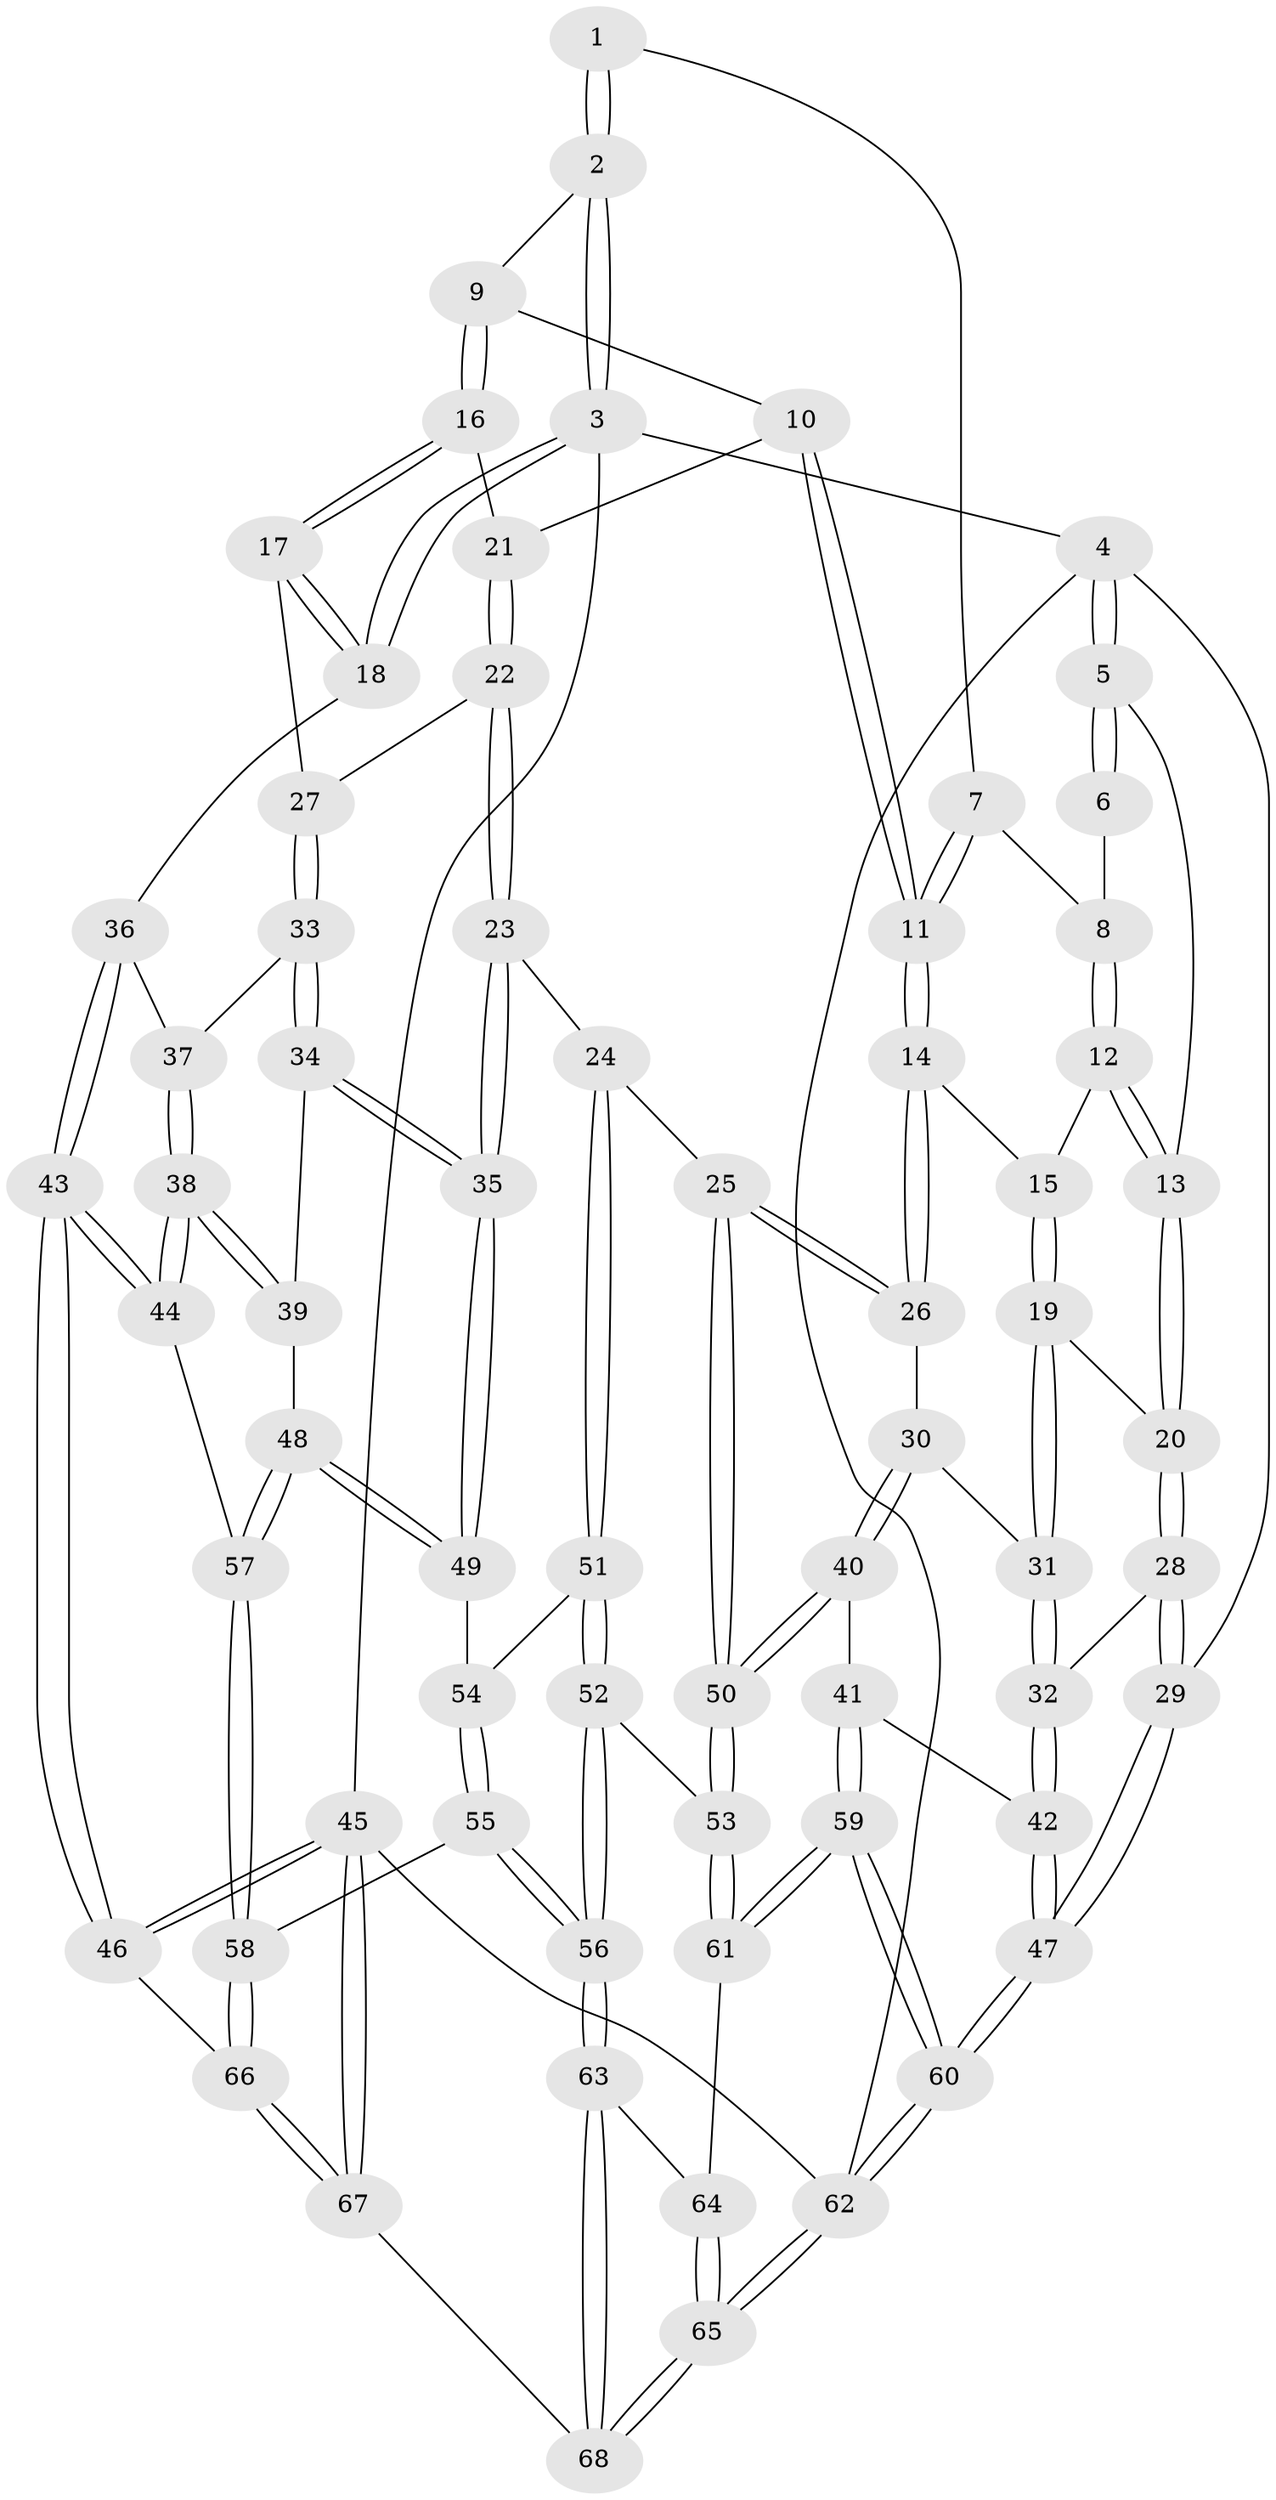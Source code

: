 // coarse degree distribution, {3: 0.075, 6: 0.05, 7: 0.025, 4: 0.55, 5: 0.3}
// Generated by graph-tools (version 1.1) at 2025/42/03/06/25 10:42:33]
// undirected, 68 vertices, 167 edges
graph export_dot {
graph [start="1"]
  node [color=gray90,style=filled];
  1 [pos="+0.5784480975425438+0"];
  2 [pos="+0.7148329576721811+0"];
  3 [pos="+1+0"];
  4 [pos="+0+0"];
  5 [pos="+0+0"];
  6 [pos="+0.2104407555025953+0"];
  7 [pos="+0.4309899706020003+0.06837519469733182"];
  8 [pos="+0.28411283300189355+0.092676531839349"];
  9 [pos="+0.7223671026052272+0"];
  10 [pos="+0.4589351140245142+0.24860939238851312"];
  11 [pos="+0.4367521912097759+0.25304413601980835"];
  12 [pos="+0.225697721648157+0.20842401196009278"];
  13 [pos="+0.19896033909902222+0.2190973380488672"];
  14 [pos="+0.43627919129106757+0.2534541133432358"];
  15 [pos="+0.38386195106379933+0.25065849596907436"];
  16 [pos="+0.7761180533488833+0.16417757375687256"];
  17 [pos="+0.7840014369743781+0.18061088223475485"];
  18 [pos="+1+0.25613584258740457"];
  19 [pos="+0.31541297347827857+0.38664793747369963"];
  20 [pos="+0.17773573735811504+0.24475184342497294"];
  21 [pos="+0.5127520270072748+0.2589185066560374"];
  22 [pos="+0.6513523533644683+0.37601387473968034"];
  23 [pos="+0.5354073024762919+0.47490940735305404"];
  24 [pos="+0.4817273253922677+0.4815400691186514"];
  25 [pos="+0.4747016549040312+0.47827325313022206"];
  26 [pos="+0.46153042675811157+0.4675124135626361"];
  27 [pos="+0.7592469420917284+0.33920565754810755"];
  28 [pos="+0.13807986917693796+0.27756848125635186"];
  29 [pos="+0+0.27328385934938615"];
  30 [pos="+0.3578929246851389+0.46573582077288556"];
  31 [pos="+0.3321897274510397+0.45265390677004086"];
  32 [pos="+0.17215324286993047+0.4556410941232054"];
  33 [pos="+0.7917970807026449+0.39115969828789415"];
  34 [pos="+0.7970627617621902+0.4515520542346584"];
  35 [pos="+0.6443289690146012+0.567411772243604"];
  36 [pos="+1+0.2682944515626147"];
  37 [pos="+0.9541189671781272+0.398323700097562"];
  38 [pos="+0.9839569151156635+0.6291996520935633"];
  39 [pos="+0.8176513766144589+0.4963022507813479"];
  40 [pos="+0.2491608706027617+0.656571105476294"];
  41 [pos="+0.2164863823463161+0.6473726916982612"];
  42 [pos="+0.13571493168493176+0.5328650269042777"];
  43 [pos="+1+0.6664585613248486"];
  44 [pos="+0.984952133257536+0.6304005952040176"];
  45 [pos="+1+1"];
  46 [pos="+1+0.7319626099426448"];
  47 [pos="+0+0.5688686983023308"];
  48 [pos="+0.7223831288756857+0.6766702589019188"];
  49 [pos="+0.6595259528562868+0.6207206227818219"];
  50 [pos="+0.30062330705021034+0.6938490499152243"];
  51 [pos="+0.49511348678161393+0.6519045399488633"];
  52 [pos="+0.3847617609119766+0.7284074636926817"];
  53 [pos="+0.3218676492304809+0.7215852122775165"];
  54 [pos="+0.5330330542352982+0.6731305698970035"];
  55 [pos="+0.5927367006444365+0.805773292902219"];
  56 [pos="+0.5098154908663904+0.8687288894717756"];
  57 [pos="+0.7642671370217169+0.782208746667013"];
  58 [pos="+0.7612066141913708+0.7920465235684315"];
  59 [pos="+0.045445023428996485+0.80989085274272"];
  60 [pos="+0+1"];
  61 [pos="+0.29417081190728894+0.80651989909773"];
  62 [pos="+0+1"];
  63 [pos="+0.4988577492882922+0.904492440112124"];
  64 [pos="+0.29279285770890673+0.849707682673574"];
  65 [pos="+0.14146759340456821+1"];
  66 [pos="+0.7910616543467038+0.8710406726931841"];
  67 [pos="+0.8616579884499251+1"];
  68 [pos="+0.48872142346843517+1"];
  1 -- 2;
  1 -- 2;
  1 -- 7;
  2 -- 3;
  2 -- 3;
  2 -- 9;
  3 -- 4;
  3 -- 18;
  3 -- 18;
  3 -- 45;
  4 -- 5;
  4 -- 5;
  4 -- 29;
  4 -- 62;
  5 -- 6;
  5 -- 6;
  5 -- 13;
  6 -- 8;
  7 -- 8;
  7 -- 11;
  7 -- 11;
  8 -- 12;
  8 -- 12;
  9 -- 10;
  9 -- 16;
  9 -- 16;
  10 -- 11;
  10 -- 11;
  10 -- 21;
  11 -- 14;
  11 -- 14;
  12 -- 13;
  12 -- 13;
  12 -- 15;
  13 -- 20;
  13 -- 20;
  14 -- 15;
  14 -- 26;
  14 -- 26;
  15 -- 19;
  15 -- 19;
  16 -- 17;
  16 -- 17;
  16 -- 21;
  17 -- 18;
  17 -- 18;
  17 -- 27;
  18 -- 36;
  19 -- 20;
  19 -- 31;
  19 -- 31;
  20 -- 28;
  20 -- 28;
  21 -- 22;
  21 -- 22;
  22 -- 23;
  22 -- 23;
  22 -- 27;
  23 -- 24;
  23 -- 35;
  23 -- 35;
  24 -- 25;
  24 -- 51;
  24 -- 51;
  25 -- 26;
  25 -- 26;
  25 -- 50;
  25 -- 50;
  26 -- 30;
  27 -- 33;
  27 -- 33;
  28 -- 29;
  28 -- 29;
  28 -- 32;
  29 -- 47;
  29 -- 47;
  30 -- 31;
  30 -- 40;
  30 -- 40;
  31 -- 32;
  31 -- 32;
  32 -- 42;
  32 -- 42;
  33 -- 34;
  33 -- 34;
  33 -- 37;
  34 -- 35;
  34 -- 35;
  34 -- 39;
  35 -- 49;
  35 -- 49;
  36 -- 37;
  36 -- 43;
  36 -- 43;
  37 -- 38;
  37 -- 38;
  38 -- 39;
  38 -- 39;
  38 -- 44;
  38 -- 44;
  39 -- 48;
  40 -- 41;
  40 -- 50;
  40 -- 50;
  41 -- 42;
  41 -- 59;
  41 -- 59;
  42 -- 47;
  42 -- 47;
  43 -- 44;
  43 -- 44;
  43 -- 46;
  43 -- 46;
  44 -- 57;
  45 -- 46;
  45 -- 46;
  45 -- 67;
  45 -- 67;
  45 -- 62;
  46 -- 66;
  47 -- 60;
  47 -- 60;
  48 -- 49;
  48 -- 49;
  48 -- 57;
  48 -- 57;
  49 -- 54;
  50 -- 53;
  50 -- 53;
  51 -- 52;
  51 -- 52;
  51 -- 54;
  52 -- 53;
  52 -- 56;
  52 -- 56;
  53 -- 61;
  53 -- 61;
  54 -- 55;
  54 -- 55;
  55 -- 56;
  55 -- 56;
  55 -- 58;
  56 -- 63;
  56 -- 63;
  57 -- 58;
  57 -- 58;
  58 -- 66;
  58 -- 66;
  59 -- 60;
  59 -- 60;
  59 -- 61;
  59 -- 61;
  60 -- 62;
  60 -- 62;
  61 -- 64;
  62 -- 65;
  62 -- 65;
  63 -- 64;
  63 -- 68;
  63 -- 68;
  64 -- 65;
  64 -- 65;
  65 -- 68;
  65 -- 68;
  66 -- 67;
  66 -- 67;
  67 -- 68;
}
